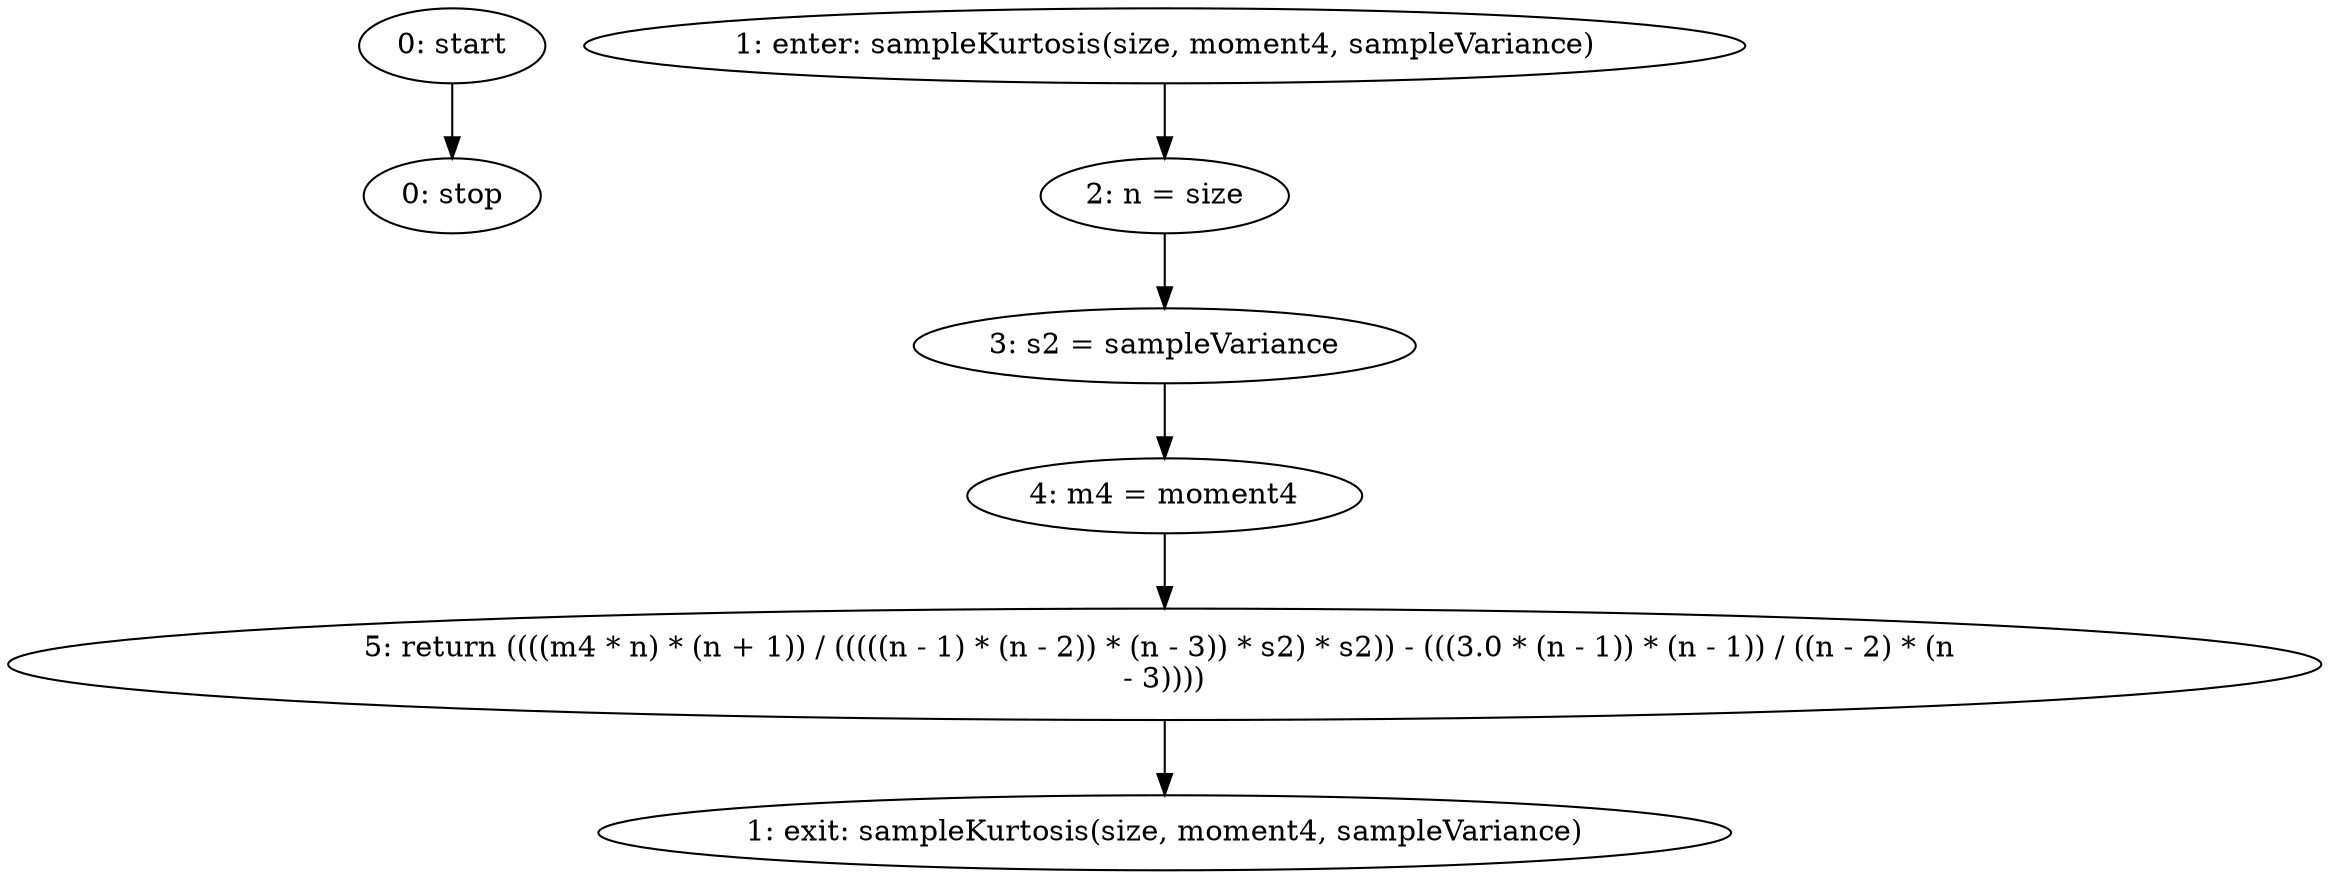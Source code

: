 strict digraph "" {
	node [label="\N"];
	0	[label="0: start"];
	7	[label="0: stop"];
	0 -> 7;
	1	[label="1: enter: sampleKurtosis(size, moment4, sampleVariance)"];
	3	[label="2: n = size"];
	1 -> 3;
	4	[label="3: s2 = sampleVariance"];
	3 -> 4;
	2	[label="1: exit: sampleKurtosis(size, moment4, sampleVariance)"];
	6	[label="5: return ((((m4 * n) * (n + 1)) / (((((n - 1) * (n - 2)) * (n - 3)) * s2) * s2)) - (((3.0 * (n - 1)) * (n - 1)) / ((n - 2) * (n \
- 3))))"];
	6 -> 2;
	5	[label="4: m4 = moment4"];
	4 -> 5;
	5 -> 6;
}

